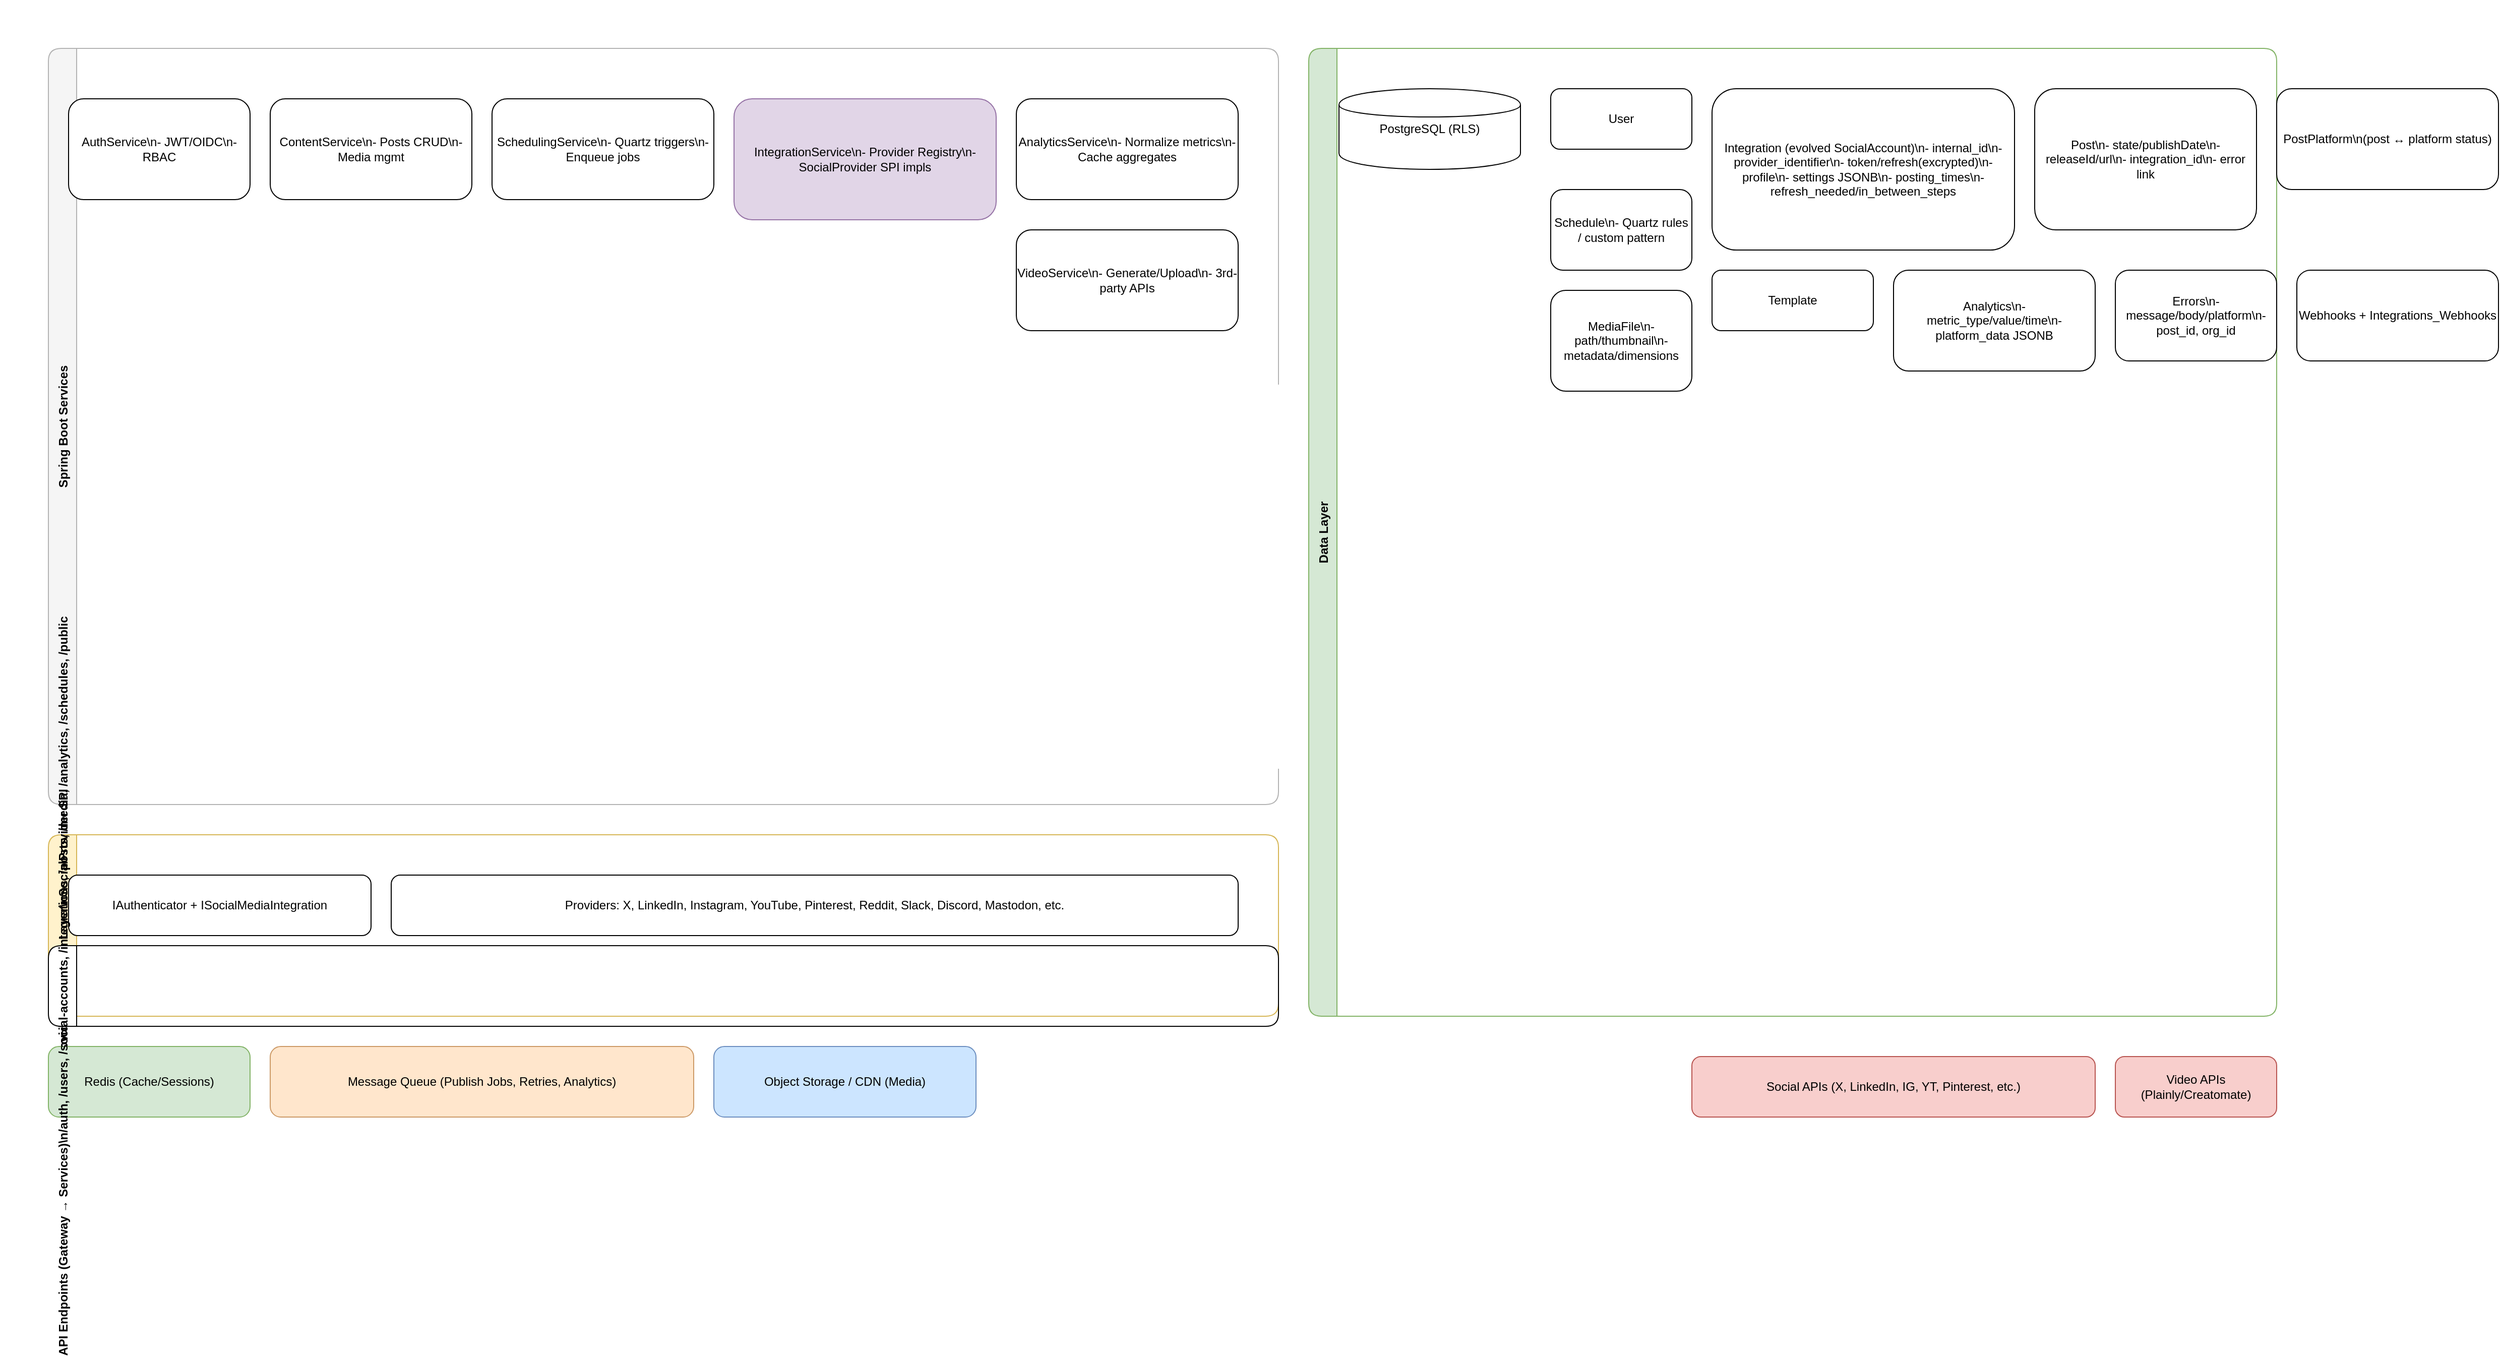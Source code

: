 <mxfile version="20.8.16">
  <diagram name="LLD">
    <mxGraphModel dx="1800" dy="1200" grid="1" gridSize="10" guides="1" tooltips="1" connect="1" arrows="1" fold="1" page="1" pageScale="1" pageWidth="2400" pageHeight="1600" math="0" shadow="0">
      <root>
        <mxCell id="0"/>
        <mxCell id="1" parent="0"/>

        <!-- Services swimlane -->
        <mxCell id="sl_services" value="Spring Boot Services" style="swimlane;horizontal=0;startSize=28;rounded=1;fillColor=#f5f5f5;strokeColor=#b3b3b3;" vertex="1" parent="1">
          <mxGeometry x="40" y="40" width="1220" height="750" as="geometry"/>
        </mxCell>

        <!-- Individual services -->
        <mxCell id="auth" value="AuthService\n- JWT/OIDC\n- RBAC" style="rounded=1;whiteSpace=wrap;html=1;" vertex="1" parent="sl_services">
          <mxGeometry x="20" y="50" width="180" height="100" as="geometry"/>
        </mxCell>
        <mxCell id="content" value="ContentService\n- Posts CRUD\n- Media mgmt" style="rounded=1;whiteSpace=wrap;html=1;" vertex="1" parent="sl_services">
          <mxGeometry x="220" y="50" width="200" height="100" as="geometry"/>
        </mxCell>
        <mxCell id="schedule" value="SchedulingService\n- Quartz triggers\n- Enqueue jobs" style="rounded=1;whiteSpace=wrap;html=1;" vertex="1" parent="sl_services">
          <mxGeometry x="440" y="50" width="220" height="100" as="geometry"/>
        </mxCell>
        <mxCell id="integration" value="IntegrationService\n- Provider Registry\n- SocialProvider SPI impls" style="rounded=1;whiteSpace=wrap;html=1;fillColor=#e1d5e7;strokeColor=#9673a6;" vertex="1" parent="sl_services">
          <mxGeometry x="680" y="50" width="260" height="120" as="geometry"/>
        </mxCell>
        <mxCell id="analytics" value="AnalyticsService\n- Normalize metrics\n- Cache aggregates" style="rounded=1;whiteSpace=wrap;html=1;" vertex="1" parent="sl_services">
          <mxGeometry x="960" y="50" width="220" height="100" as="geometry"/>
        </mxCell>
        <mxCell id="video" value="VideoService\n- Generate/Upload\n- 3rd-party APIs" style="rounded=1;whiteSpace=wrap;html=1;" vertex="1" parent="sl_services">
          <mxGeometry x="960" y="180" width="220" height="100" as="geometry"/>
        </mxCell>

        <!-- Provider SPI box -->
        <mxCell id="spi" value="Provider Abstraction Layer\nSocialProvider SPI" style="swimlane;horizontal=0;startSize=28;rounded=1;fillColor=#fff2cc;strokeColor=#d6b656;" vertex="1" parent="1">
          <mxGeometry x="40" y="820" width="1220" height="180" as="geometry"/>
        </mxCell>
        <mxCell id="spi_if" value="IAuthenticator + ISocialMediaIntegration" style="rounded=1;whiteSpace=wrap;html=1;" vertex="1" parent="spi">
          <mxGeometry x="20" y="40" width="300" height="60" as="geometry"/>
        </mxCell>
        <mxCell id="spi_impls" value="Providers: X, LinkedIn, Instagram, YouTube, Pinterest, Reddit, Slack, Discord, Mastodon, etc." style="rounded=1;whiteSpace=wrap;html=1;" vertex="1" parent="spi">
          <mxGeometry x="340" y="40" width="840" height="60" as="geometry"/>
        </mxCell>

        <!-- Data layer -->
        <mxCell id="db_swim" value="Data Layer" style="swimlane;horizontal=0;startSize=28;rounded=1;fillColor=#d5e8d4;strokeColor=#82b366;" vertex="1" parent="1">
          <mxGeometry x="1290" y="40" width="960" height="960" as="geometry"/>
        </mxCell>
        <mxCell id="pg" value="PostgreSQL (RLS)" style="shape=cylinder;whiteSpace=wrap;html=1;" vertex="1" parent="db_swim">
          <mxGeometry x="30" y="40" width="180" height="80" as="geometry"/>
        </mxCell>
        <!-- Entities -->
        <mxCell id="e_user" value="User" style="rounded=1;whiteSpace=wrap;html=1;" vertex="1" parent="db_swim">
          <mxGeometry x="240" y="40" width="140" height="60" as="geometry"/>
        </mxCell>
        <mxCell id="e_integration" value="Integration (evolved SocialAccount)\n- internal_id\n- provider_identifier\n- token/refresh(excrypted)\n- profile\n- settings JSONB\n- posting_times\n- refresh_needed/in_between_steps" style="rounded=1;whiteSpace=wrap;html=1;" vertex="1" parent="db_swim">
          <mxGeometry x="400" y="40" width="300" height="160" as="geometry"/>
        </mxCell>
        <mxCell id="e_post" value="Post\n- state/publishDate\n- releaseId/url\n- integration_id\n- error link" style="rounded=1;whiteSpace=wrap;html=1;" vertex="1" parent="db_swim">
          <mxGeometry x="720" y="40" width="220" height="140" as="geometry"/>
        </mxCell>
        <mxCell id="e_postPlatform" value="PostPlatform\n(post ↔ platform status)" style="rounded=1;whiteSpace=wrap;html=1;" vertex="1" parent="db_swim">
          <mxGeometry x="960" y="40" width="220" height="100" as="geometry"/>
        </mxCell>
        <mxCell id="e_schedule" value="Schedule\n- Quartz rules / custom pattern" style="rounded=1;whiteSpace=wrap;html=1;" vertex="1" parent="db_swim">
          <mxGeometry x="240" y="140" width="140" height="80" as="geometry"/>
        </mxCell>
        <mxCell id="e_media" value="MediaFile\n- path/thumbnail\n- metadata/dimensions" style="rounded=1;whiteSpace=wrap;html=1;" vertex="1" parent="db_swim">
          <mxGeometry x="240" y="240" width="140" height="100" as="geometry"/>
        </mxCell>
        <mxCell id="e_template" value="Template" style="rounded=1;whiteSpace=wrap;html=1;" vertex="1" parent="db_swim">
          <mxGeometry x="400" y="220" width="160" height="60" as="geometry"/>
        </mxCell>
        <mxCell id="e_analytics" value="Analytics\n- metric_type/value/time\n- platform_data JSONB" style="rounded=1;whiteSpace=wrap;html=1;" vertex="1" parent="db_swim">
          <mxGeometry x="580" y="220" width="200" height="100" as="geometry"/>
        </mxCell>
        <mxCell id="e_errors" value="Errors\n- message/body/platform\n- post_id, org_id" style="rounded=1;whiteSpace=wrap;html=1;" vertex="1" parent="db_swim">
          <mxGeometry x="800" y="220" width="160" height="90" as="geometry"/>
        </mxCell>
        <mxCell id="e_webhooks" value="Webhooks + Integrations_Webhooks" style="rounded=1;whiteSpace=wrap;html=1;" vertex="1" parent="db_swim">
          <mxGeometry x="980" y="220" width="200" height="90" as="geometry"/>
        </mxCell>

        <!-- Redis / MQ / Storage -->
        <mxCell id="redis" value="Redis (Cache/Sessions)" style="rounded=1;whiteSpace=wrap;html=1;fillColor=#d5e8d4;strokeColor=#82b366;" vertex="1" parent="1">
          <mxGeometry x="40" y="1030" width="200" height="70" as="geometry"/>
        </mxCell>
        <mxCell id="mq" value="Message Queue (Publish Jobs, Retries, Analytics)" style="rounded=1;whiteSpace=wrap;html=1;fillColor=#ffe6cc;strokeColor=#cc9966;" vertex="1" parent="1">
          <mxGeometry x="260" y="1030" width="420" height="70" as="geometry"/>
        </mxCell>
        <mxCell id="storage" value="Object Storage / CDN (Media)" style="rounded=1;whiteSpace=wrap;html=1;fillColor=#cce5ff;strokeColor=#6c8ebf;" vertex="1" parent="1">
          <mxGeometry x="700" y="1030" width="260" height="70" as="geometry"/>
        </mxCell>

        <!-- API structure box -->
        <mxCell id="api_box" value="API Endpoints (Gateway → Services)\n/auth, /users, /social-accounts, /integrations, /posts, /media, /analytics, /schedules, /public" style="swimlane;horizontal=0;startSize=28;rounded=1;fillColor=#ffffff;strokeColor=#000000;" vertex="1" parent="1">
          <mxGeometry x="40" y="930" width="1220" height="80" as="geometry"/>
        </mxCell>

        <!-- External APIs -->
        <mxCell id="socialapis" value="Social APIs (X, LinkedIn, IG, YT, Pinterest, etc.)" style="rounded=1;whiteSpace=wrap;html=1;fillColor=#f8cecc;strokeColor=#b85450;" vertex="1" parent="1">
          <mxGeometry x="1670" y="1040" width="400" height="60" as="geometry"/>
        </mxCell>
        <mxCell id="videoapis" value="Video APIs (Plainly/Creatomate)" style="rounded=1;whiteSpace=wrap;html=1;fillColor=#f8cecc;strokeColor=#b85450;" vertex="1" parent="1">
          <mxGeometry x="2090" y="1040" width="160" height="60" as="geometry"/>
        </mxCell>

        <!-- Edges core -->
        <mxCell id="a1" edge="1" parent="1" source="schedule" target="mq" style="endArrow=block;"/>
        <mxCell id="a2" edge="1" parent="1" source="mq" target="integration" style="endArrow=block;dashed=1;"/>
        <mxCell id="a3" edge="1" parent="1" source="integration" target="socialapis" style="endArrow=block;"/>
        <mxCell id="a4" edge="1" parent="1" source="video" target="videoapis" style="endArrow=block;"/>
        <mxCell id="a5" edge="1" parent="1" source="content" target="storage" style="endArrow=block;"/>

        <!-- DB relationships (simplified connectors) -->
        <mxCell id="r1" edge="1" parent="db_swim" source="e_user" target="e_integration" style="endArrow=block;"/>
        <mxCell id="r2" edge="1" parent="db_swim" source="e_integration" target="e_post" style="endArrow=block;"/>
        <mxCell id="r3" edge="1" parent="db_swim" source="e_post" target="e_postPlatform" style="endArrow=block;"/>
        <mxCell id="r4" edge="1" parent="db_swim" source="e_post" target="e_analytics" style="endArrow=block;dashed=1;"/>
        <mxCell id="r5" edge="1" parent="db_swim" source="e_post" target="e_errors" style="endArrow=block;dashed=1;"/>
        <mxCell id="r6" edge="1" parent="db_swim" source="e_integration" target="e_webhooks" style="endArrow=block;dashed=1;"/>
        <mxCell id="r7" edge="1" parent="db_swim" source="e_user" target="e_schedule" style="endArrow=block;dashed=1;"/>
        <mxCell id="r8" edge="1" parent="db_swim" source="e_user" target="e_media" style="endArrow=block;dashed=1;"/>

      </root>
    </mxGraphModel>
  </diagram>
</mxfile>

